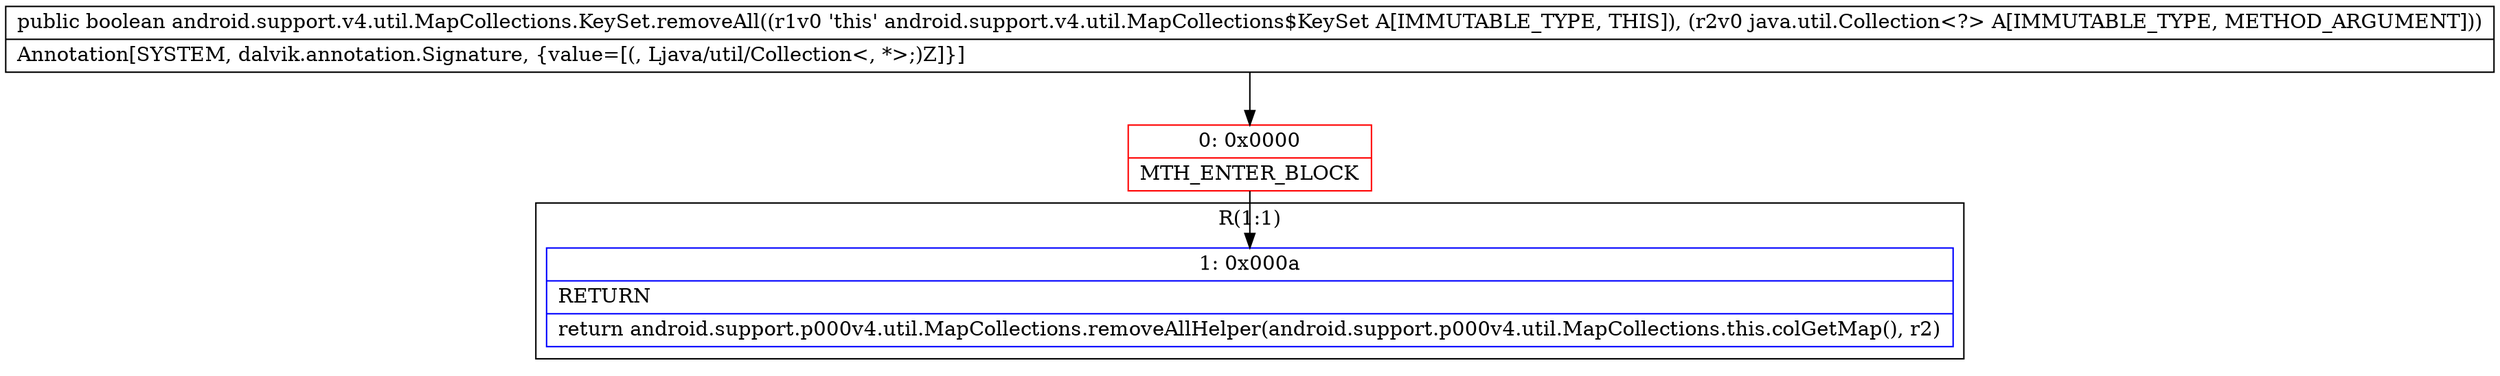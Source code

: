 digraph "CFG forandroid.support.v4.util.MapCollections.KeySet.removeAll(Ljava\/util\/Collection;)Z" {
subgraph cluster_Region_482288137 {
label = "R(1:1)";
node [shape=record,color=blue];
Node_1 [shape=record,label="{1\:\ 0x000a|RETURN\l|return android.support.p000v4.util.MapCollections.removeAllHelper(android.support.p000v4.util.MapCollections.this.colGetMap(), r2)\l}"];
}
Node_0 [shape=record,color=red,label="{0\:\ 0x0000|MTH_ENTER_BLOCK\l}"];
MethodNode[shape=record,label="{public boolean android.support.v4.util.MapCollections.KeySet.removeAll((r1v0 'this' android.support.v4.util.MapCollections$KeySet A[IMMUTABLE_TYPE, THIS]), (r2v0 java.util.Collection\<?\> A[IMMUTABLE_TYPE, METHOD_ARGUMENT]))  | Annotation[SYSTEM, dalvik.annotation.Signature, \{value=[(, Ljava\/util\/Collection\<, *\>;)Z]\}]\l}"];
MethodNode -> Node_0;
Node_0 -> Node_1;
}

